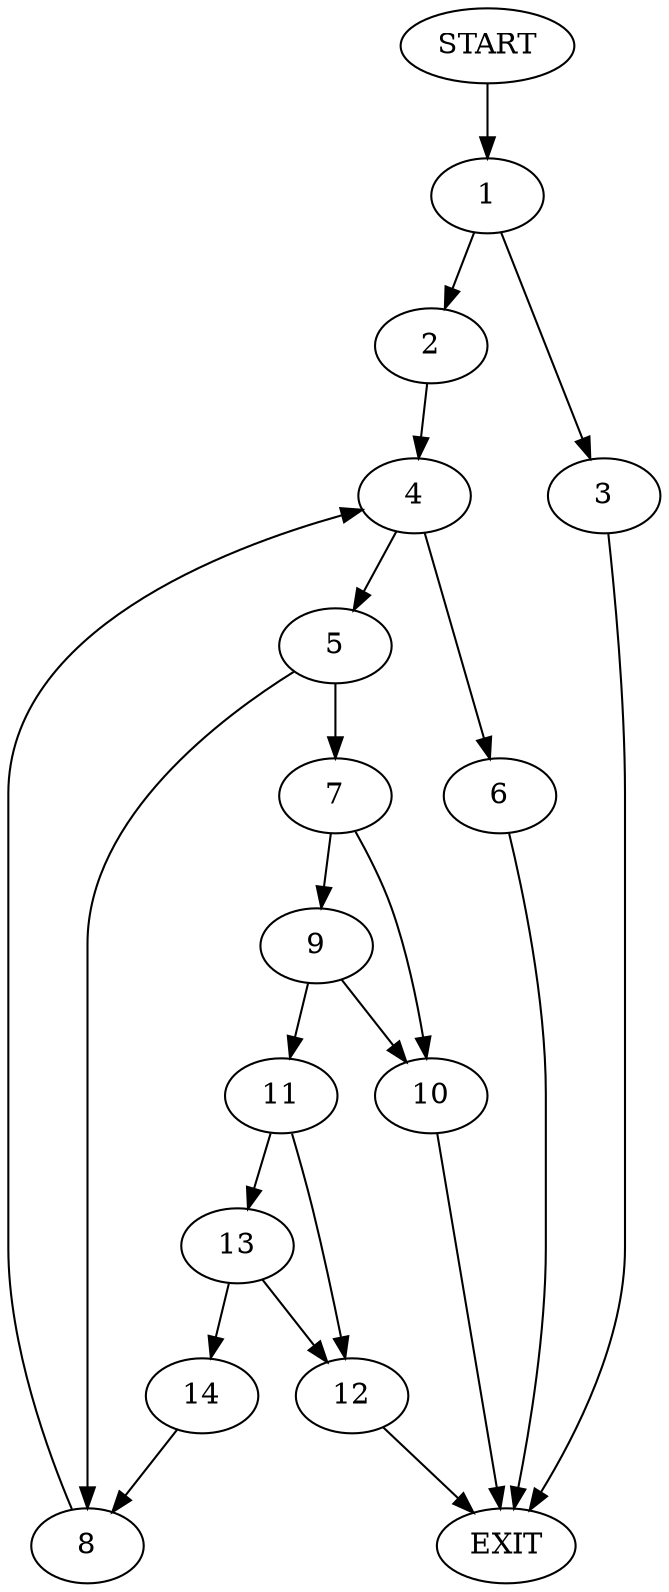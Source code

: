 digraph {
0 [label="START"]
15 [label="EXIT"]
0 -> 1
1 -> 2
1 -> 3
3 -> 15
2 -> 4
4 -> 5
4 -> 6
6 -> 15
5 -> 7
5 -> 8
7 -> 9
7 -> 10
8 -> 4
10 -> 15
9 -> 11
9 -> 10
11 -> 12
11 -> 13
12 -> 15
13 -> 14
13 -> 12
14 -> 8
}

